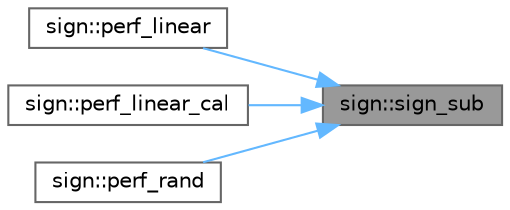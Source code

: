 digraph "sign::sign_sub"
{
 // LATEX_PDF_SIZE
  bgcolor="transparent";
  edge [fontname=Helvetica,fontsize=10,labelfontname=Helvetica,labelfontsize=10];
  node [fontname=Helvetica,fontsize=10,shape=box,height=0.2,width=0.4];
  rankdir="RL";
  Node1 [id="Node000001",label="sign::sign_sub",height=0.2,width=0.4,color="gray40", fillcolor="grey60", style="filled", fontcolor="black",tooltip=" "];
  Node1 -> Node2 [id="edge4_Node000001_Node000002",dir="back",color="steelblue1",style="solid",tooltip=" "];
  Node2 [id="Node000002",label="sign::perf_linear",height=0.2,width=0.4,color="grey40", fillcolor="white", style="filled",URL="$namespacesign.html#ab72abac35dccbff48a59e2051c542ae8",tooltip=" "];
  Node1 -> Node3 [id="edge5_Node000001_Node000003",dir="back",color="steelblue1",style="solid",tooltip=" "];
  Node3 [id="Node000003",label="sign::perf_linear_cal",height=0.2,width=0.4,color="grey40", fillcolor="white", style="filled",URL="$namespacesign.html#ad3dfb6236c0b435e853a3ab788dd81cf",tooltip=" "];
  Node1 -> Node4 [id="edge6_Node000001_Node000004",dir="back",color="steelblue1",style="solid",tooltip=" "];
  Node4 [id="Node000004",label="sign::perf_rand",height=0.2,width=0.4,color="grey40", fillcolor="white", style="filled",URL="$namespacesign.html#ac7acfa07ff3f1c0202a11f02ce9e86f3",tooltip=" "];
}
